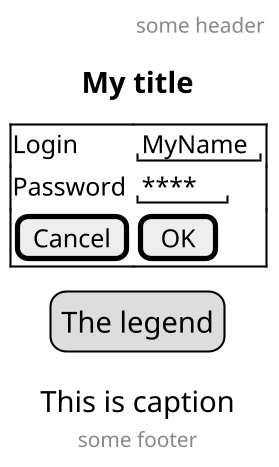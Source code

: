 @startsalt

skinparam dpi 200

title My title
header some header
footer some footer
caption This is caption
legend
The legend
end legend
{+
Login | "MyName "
Password | "**** "
[Cancel] | [ OK ]
}
@endsalt